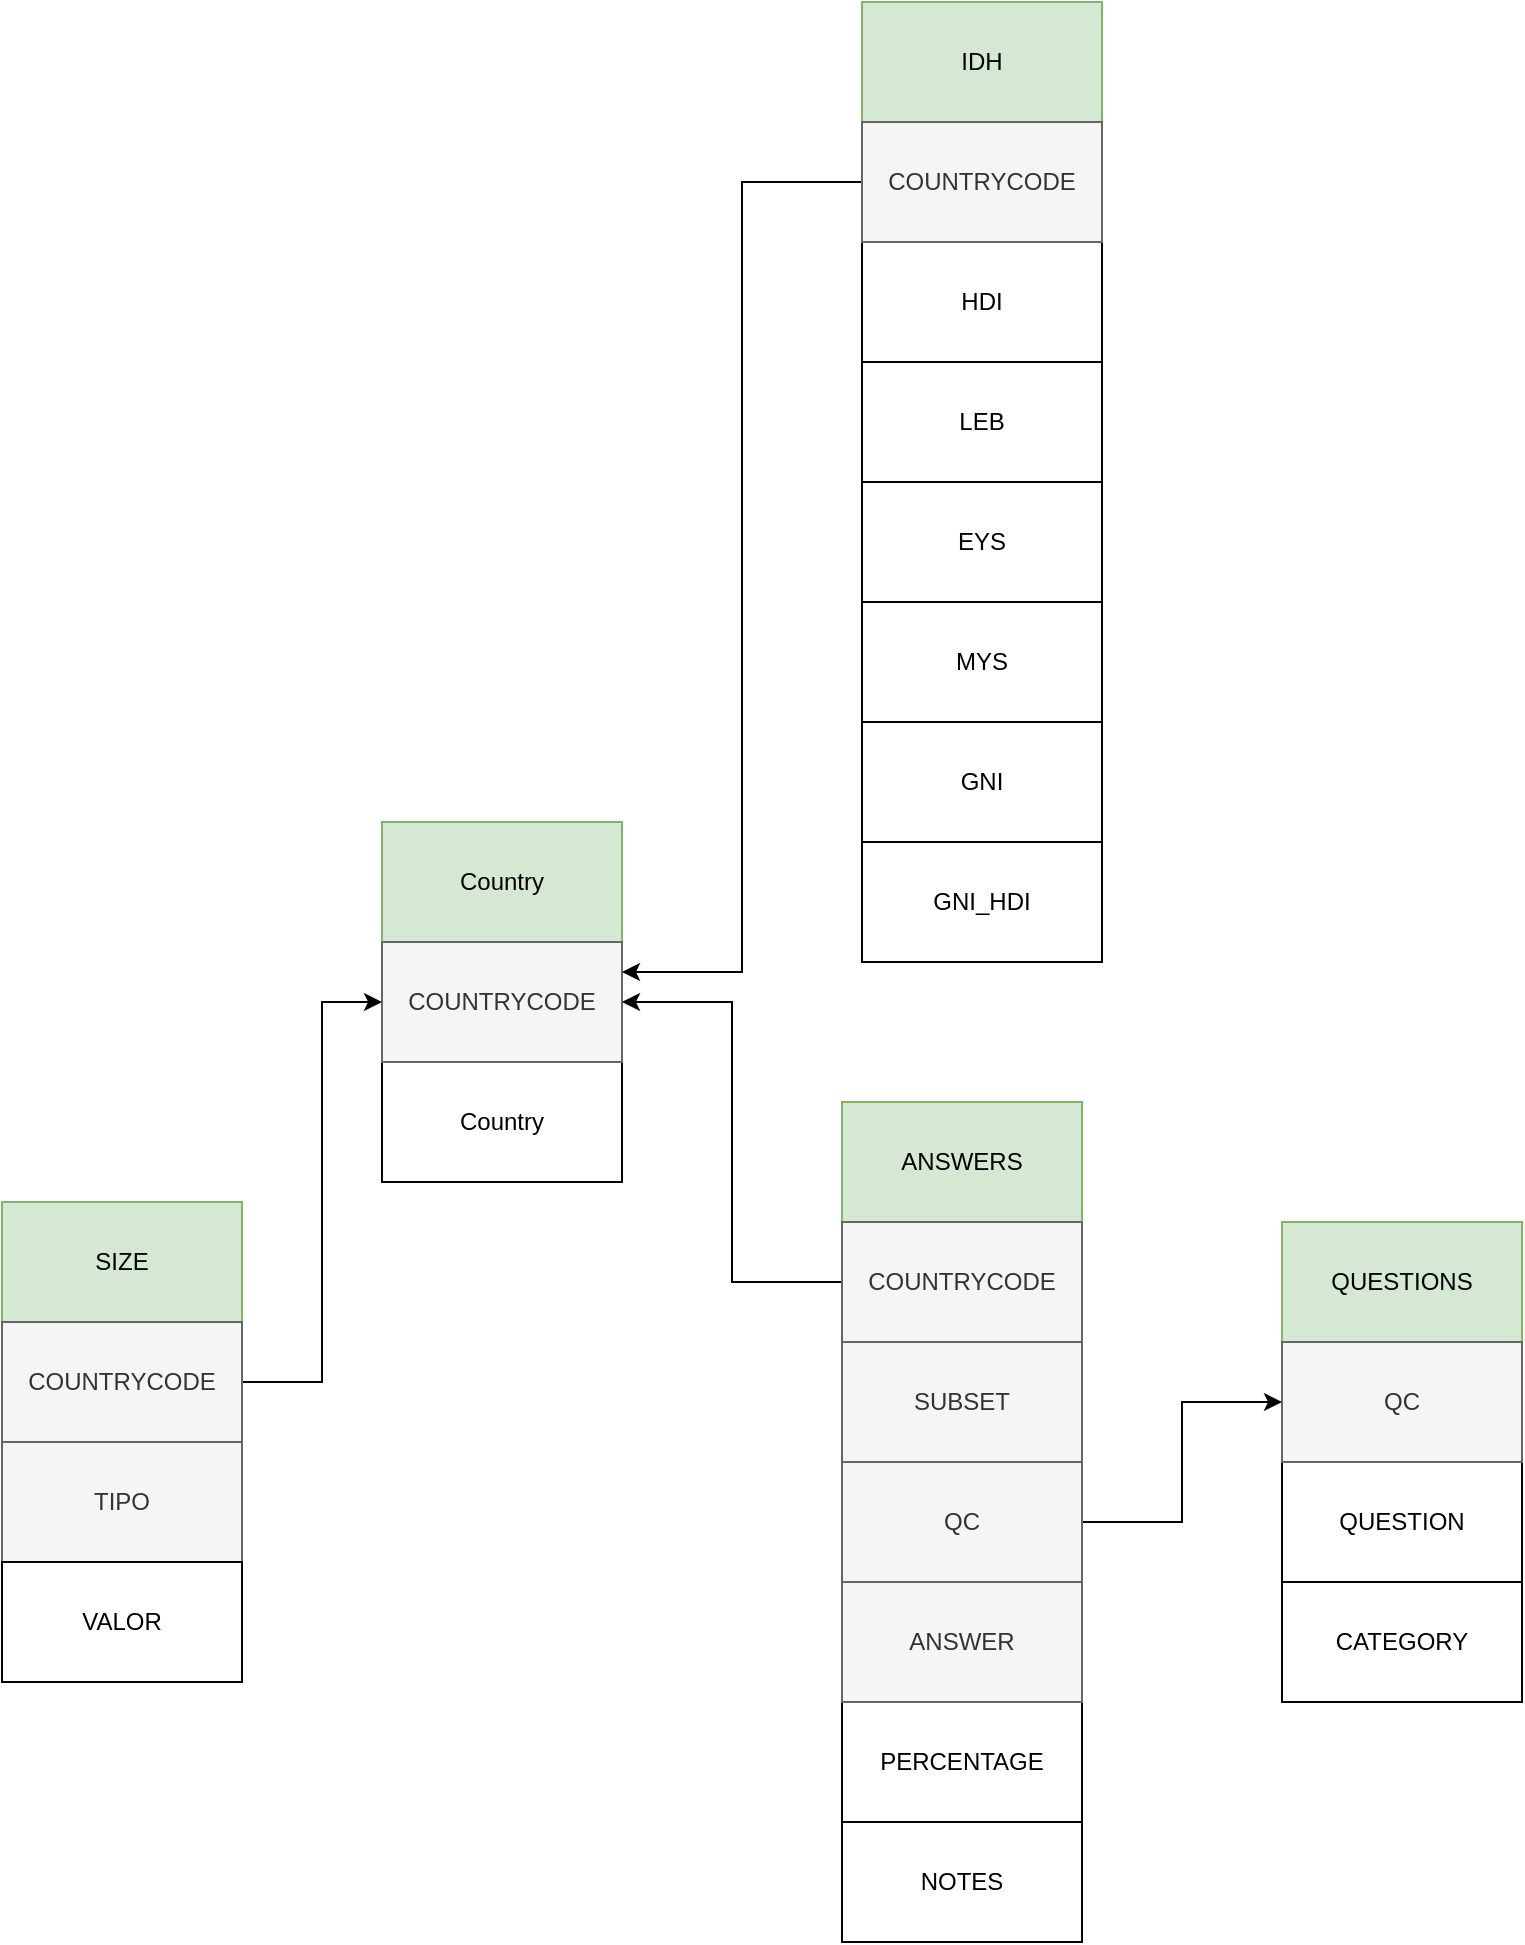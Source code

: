 <mxfile version="14.7.7" type="device"><diagram id="j1FTGKysYhJIdbrTotpd" name="Page-1"><mxGraphModel dx="2500" dy="2103" grid="1" gridSize="10" guides="1" tooltips="1" connect="1" arrows="1" fold="1" page="1" pageScale="1" pageWidth="827" pageHeight="1169" math="0" shadow="0"><root><mxCell id="0"/><mxCell id="1" parent="0"/><mxCell id="Es8GkpfCu5xMux51iBP4-1" value="Country" style="rounded=0;whiteSpace=wrap;html=1;fillColor=#d5e8d4;strokeColor=#82b366;" vertex="1" parent="1"><mxGeometry x="100" width="120" height="60" as="geometry"/></mxCell><mxCell id="Es8GkpfCu5xMux51iBP4-2" value="Country" style="rounded=0;whiteSpace=wrap;html=1;" vertex="1" parent="1"><mxGeometry x="100" y="120" width="120" height="60" as="geometry"/></mxCell><mxCell id="Es8GkpfCu5xMux51iBP4-3" value="COUNTRYCODE" style="rounded=0;whiteSpace=wrap;html=1;fillColor=#f5f5f5;strokeColor=#666666;fontColor=#333333;" vertex="1" parent="1"><mxGeometry x="100" y="60" width="120" height="60" as="geometry"/></mxCell><mxCell id="Es8GkpfCu5xMux51iBP4-5" value="QUESTIONS" style="rounded=0;whiteSpace=wrap;html=1;fillColor=#d5e8d4;strokeColor=#82b366;" vertex="1" parent="1"><mxGeometry x="550" y="200" width="120" height="60" as="geometry"/></mxCell><mxCell id="Es8GkpfCu5xMux51iBP4-6" value="QUESTION" style="rounded=0;whiteSpace=wrap;html=1;" vertex="1" parent="1"><mxGeometry x="550" y="320" width="120" height="60" as="geometry"/></mxCell><mxCell id="Es8GkpfCu5xMux51iBP4-7" value="QC" style="rounded=0;whiteSpace=wrap;html=1;fillColor=#f5f5f5;strokeColor=#666666;fontColor=#333333;" vertex="1" parent="1"><mxGeometry x="550" y="260" width="120" height="60" as="geometry"/></mxCell><mxCell id="Es8GkpfCu5xMux51iBP4-8" value="CATEGORY" style="rounded=0;whiteSpace=wrap;html=1;" vertex="1" parent="1"><mxGeometry x="550" y="380" width="120" height="60" as="geometry"/></mxCell><mxCell id="Es8GkpfCu5xMux51iBP4-9" value="ANSWERS" style="rounded=0;whiteSpace=wrap;html=1;fillColor=#d5e8d4;strokeColor=#82b366;" vertex="1" parent="1"><mxGeometry x="330" y="140" width="120" height="60" as="geometry"/></mxCell><mxCell id="Es8GkpfCu5xMux51iBP4-18" style="edgeStyle=orthogonalEdgeStyle;rounded=0;orthogonalLoop=1;jettySize=auto;html=1;entryX=1;entryY=0.5;entryDx=0;entryDy=0;" edge="1" parent="1" source="Es8GkpfCu5xMux51iBP4-11" target="Es8GkpfCu5xMux51iBP4-3"><mxGeometry relative="1" as="geometry"/></mxCell><mxCell id="Es8GkpfCu5xMux51iBP4-11" value="COUNTRYCODE" style="rounded=0;whiteSpace=wrap;html=1;fillColor=#f5f5f5;strokeColor=#666666;fontColor=#333333;" vertex="1" parent="1"><mxGeometry x="330" y="200" width="120" height="60" as="geometry"/></mxCell><mxCell id="Es8GkpfCu5xMux51iBP4-13" value="PERCENTAGE" style="rounded=0;whiteSpace=wrap;html=1;" vertex="1" parent="1"><mxGeometry x="330" y="440" width="120" height="60" as="geometry"/></mxCell><mxCell id="Es8GkpfCu5xMux51iBP4-14" value="NOTES" style="rounded=0;whiteSpace=wrap;html=1;" vertex="1" parent="1"><mxGeometry x="330" y="500" width="120" height="60" as="geometry"/></mxCell><mxCell id="Es8GkpfCu5xMux51iBP4-15" value="SUBSET" style="rounded=0;whiteSpace=wrap;html=1;fillColor=#f5f5f5;strokeColor=#666666;fontColor=#333333;" vertex="1" parent="1"><mxGeometry x="330" y="260" width="120" height="60" as="geometry"/></mxCell><mxCell id="Es8GkpfCu5xMux51iBP4-19" style="edgeStyle=orthogonalEdgeStyle;rounded=0;orthogonalLoop=1;jettySize=auto;html=1;entryX=0;entryY=0.5;entryDx=0;entryDy=0;" edge="1" parent="1" source="Es8GkpfCu5xMux51iBP4-16" target="Es8GkpfCu5xMux51iBP4-7"><mxGeometry relative="1" as="geometry"/></mxCell><mxCell id="Es8GkpfCu5xMux51iBP4-16" value="QC" style="rounded=0;whiteSpace=wrap;html=1;fillColor=#f5f5f5;strokeColor=#666666;fontColor=#333333;" vertex="1" parent="1"><mxGeometry x="330" y="320" width="120" height="60" as="geometry"/></mxCell><mxCell id="Es8GkpfCu5xMux51iBP4-17" value="ANSWER" style="rounded=0;whiteSpace=wrap;html=1;fillColor=#f5f5f5;strokeColor=#666666;fontColor=#333333;" vertex="1" parent="1"><mxGeometry x="330" y="380" width="120" height="60" as="geometry"/></mxCell><mxCell id="Es8GkpfCu5xMux51iBP4-20" value="SIZE" style="rounded=0;whiteSpace=wrap;html=1;fillColor=#d5e8d4;strokeColor=#82b366;" vertex="1" parent="1"><mxGeometry x="-90" y="190" width="120" height="60" as="geometry"/></mxCell><mxCell id="Es8GkpfCu5xMux51iBP4-21" value="TIPO" style="rounded=0;whiteSpace=wrap;html=1;fillColor=#f5f5f5;strokeColor=#666666;fontColor=#333333;" vertex="1" parent="1"><mxGeometry x="-90" y="310" width="120" height="60" as="geometry"/></mxCell><mxCell id="Es8GkpfCu5xMux51iBP4-27" style="edgeStyle=orthogonalEdgeStyle;rounded=0;orthogonalLoop=1;jettySize=auto;html=1;" edge="1" parent="1" source="Es8GkpfCu5xMux51iBP4-22" target="Es8GkpfCu5xMux51iBP4-3"><mxGeometry relative="1" as="geometry"><Array as="points"><mxPoint x="70" y="280"/><mxPoint x="70" y="90"/></Array></mxGeometry></mxCell><mxCell id="Es8GkpfCu5xMux51iBP4-22" value="COUNTRYCODE" style="rounded=0;whiteSpace=wrap;html=1;fillColor=#f5f5f5;strokeColor=#666666;fontColor=#333333;" vertex="1" parent="1"><mxGeometry x="-90" y="250" width="120" height="60" as="geometry"/></mxCell><mxCell id="Es8GkpfCu5xMux51iBP4-23" value="VALOR&lt;br&gt;" style="rounded=0;whiteSpace=wrap;html=1;" vertex="1" parent="1"><mxGeometry x="-90" y="370" width="120" height="60" as="geometry"/></mxCell><mxCell id="Es8GkpfCu5xMux51iBP4-28" value="IDH" style="rounded=0;whiteSpace=wrap;html=1;fillColor=#d5e8d4;strokeColor=#82b366;" vertex="1" parent="1"><mxGeometry x="340" y="-410" width="120" height="60" as="geometry"/></mxCell><mxCell id="Es8GkpfCu5xMux51iBP4-29" value="HDI" style="rounded=0;whiteSpace=wrap;html=1;" vertex="1" parent="1"><mxGeometry x="340" y="-290" width="120" height="60" as="geometry"/></mxCell><mxCell id="Es8GkpfCu5xMux51iBP4-36" style="edgeStyle=orthogonalEdgeStyle;rounded=0;orthogonalLoop=1;jettySize=auto;html=1;entryX=1;entryY=0.25;entryDx=0;entryDy=0;" edge="1" parent="1" source="Es8GkpfCu5xMux51iBP4-30" target="Es8GkpfCu5xMux51iBP4-3"><mxGeometry relative="1" as="geometry"/></mxCell><mxCell id="Es8GkpfCu5xMux51iBP4-30" value="COUNTRYCODE" style="rounded=0;whiteSpace=wrap;html=1;fillColor=#f5f5f5;strokeColor=#666666;fontColor=#333333;" vertex="1" parent="1"><mxGeometry x="340" y="-350" width="120" height="60" as="geometry"/></mxCell><mxCell id="Es8GkpfCu5xMux51iBP4-31" value="LEB" style="rounded=0;whiteSpace=wrap;html=1;" vertex="1" parent="1"><mxGeometry x="340" y="-230" width="120" height="60" as="geometry"/></mxCell><mxCell id="Es8GkpfCu5xMux51iBP4-32" value="EYS" style="rounded=0;whiteSpace=wrap;html=1;" vertex="1" parent="1"><mxGeometry x="340" y="-170" width="120" height="60" as="geometry"/></mxCell><mxCell id="Es8GkpfCu5xMux51iBP4-33" value="MYS" style="rounded=0;whiteSpace=wrap;html=1;" vertex="1" parent="1"><mxGeometry x="340" y="-110" width="120" height="60" as="geometry"/></mxCell><mxCell id="Es8GkpfCu5xMux51iBP4-34" value="GNI" style="rounded=0;whiteSpace=wrap;html=1;" vertex="1" parent="1"><mxGeometry x="340" y="-50" width="120" height="60" as="geometry"/></mxCell><mxCell id="Es8GkpfCu5xMux51iBP4-35" value="GNI_HDI" style="rounded=0;whiteSpace=wrap;html=1;" vertex="1" parent="1"><mxGeometry x="340" y="10" width="120" height="60" as="geometry"/></mxCell></root></mxGraphModel></diagram></mxfile>